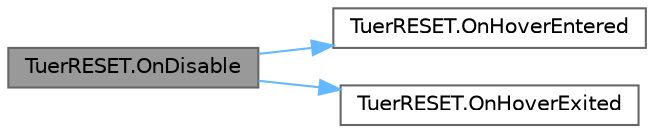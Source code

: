 digraph "TuerRESET.OnDisable"
{
 // LATEX_PDF_SIZE
  bgcolor="transparent";
  edge [fontname=Helvetica,fontsize=10,labelfontname=Helvetica,labelfontsize=10];
  node [fontname=Helvetica,fontsize=10,shape=box,height=0.2,width=0.4];
  rankdir="LR";
  Node1 [id="Node000001",label="TuerRESET.OnDisable",height=0.2,width=0.4,color="gray40", fillcolor="grey60", style="filled", fontcolor="black",tooltip="This method is called when the object is disabled and removes event listeners for the selectEntered a..."];
  Node1 -> Node2 [id="edge1_Node000001_Node000002",color="steelblue1",style="solid",tooltip=" "];
  Node2 [id="Node000002",label="TuerRESET.OnHoverEntered",height=0.2,width=0.4,color="grey40", fillcolor="white", style="filled",URL="$class_tuer_r_e_s_e_t.html#a922152332338c08e3008d94ecf2352f0",tooltip="This method is called when the XR interactor looks at the object, i.e."];
  Node1 -> Node3 [id="edge2_Node000001_Node000003",color="steelblue1",style="solid",tooltip=" "];
  Node3 [id="Node000003",label="TuerRESET.OnHoverExited",height=0.2,width=0.4,color="grey40", fillcolor="white", style="filled",URL="$class_tuer_r_e_s_e_t.html#aa802e7829731b94b75f5c30b5d8b34b1",tooltip="This method is called when the XR interactor is no longer looking at the object, i...."];
}
